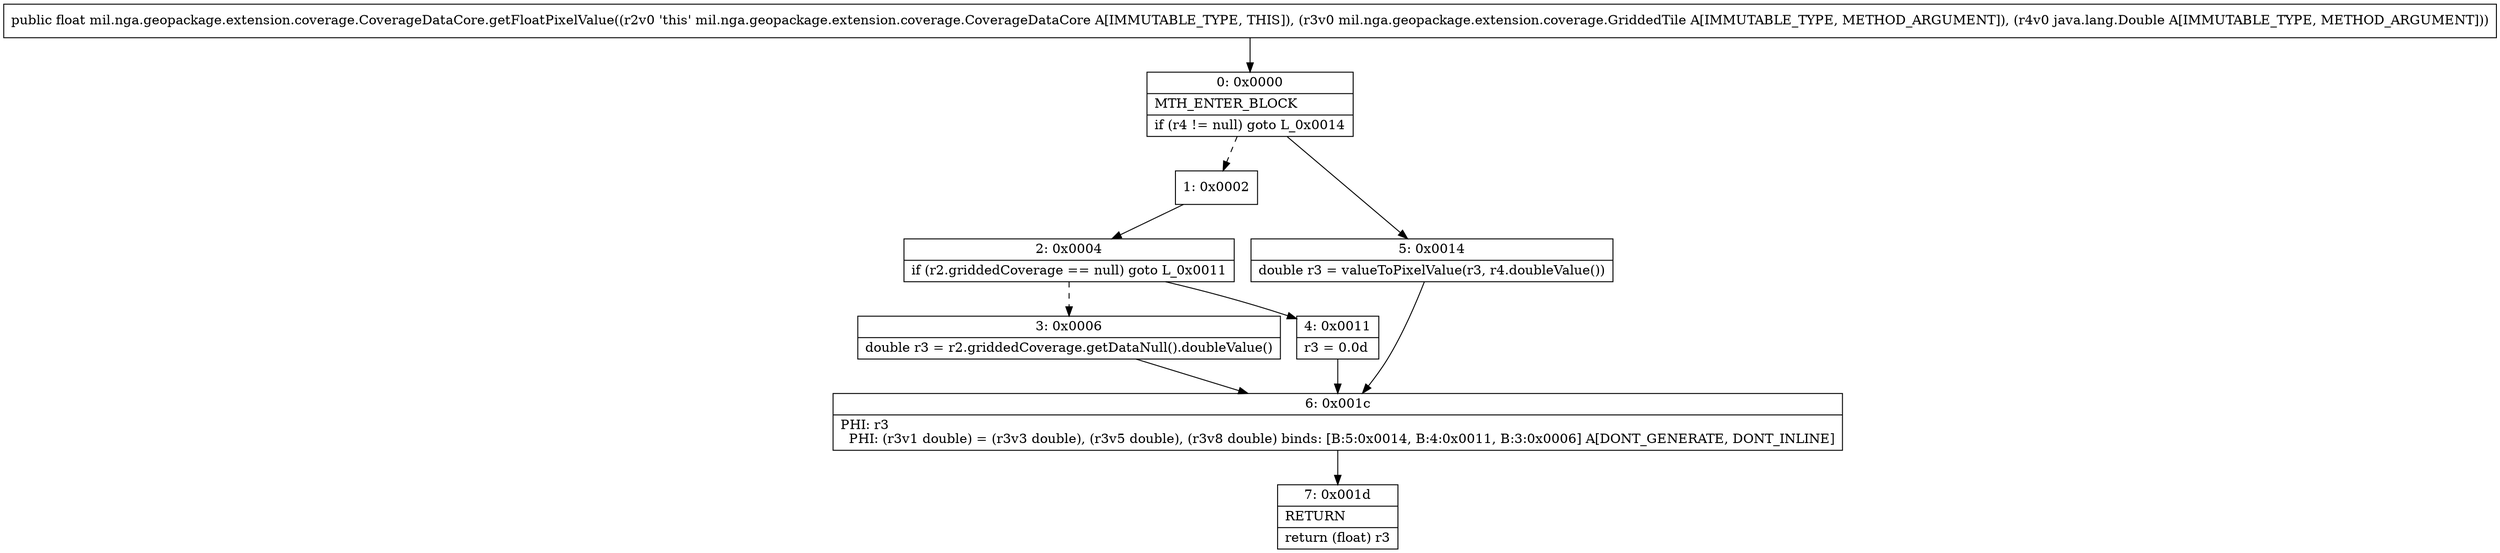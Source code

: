 digraph "CFG formil.nga.geopackage.extension.coverage.CoverageDataCore.getFloatPixelValue(Lmil\/nga\/geopackage\/extension\/coverage\/GriddedTile;Ljava\/lang\/Double;)F" {
Node_0 [shape=record,label="{0\:\ 0x0000|MTH_ENTER_BLOCK\l|if (r4 != null) goto L_0x0014\l}"];
Node_1 [shape=record,label="{1\:\ 0x0002}"];
Node_2 [shape=record,label="{2\:\ 0x0004|if (r2.griddedCoverage == null) goto L_0x0011\l}"];
Node_3 [shape=record,label="{3\:\ 0x0006|double r3 = r2.griddedCoverage.getDataNull().doubleValue()\l}"];
Node_4 [shape=record,label="{4\:\ 0x0011|r3 = 0.0d\l}"];
Node_5 [shape=record,label="{5\:\ 0x0014|double r3 = valueToPixelValue(r3, r4.doubleValue())\l}"];
Node_6 [shape=record,label="{6\:\ 0x001c|PHI: r3 \l  PHI: (r3v1 double) = (r3v3 double), (r3v5 double), (r3v8 double) binds: [B:5:0x0014, B:4:0x0011, B:3:0x0006] A[DONT_GENERATE, DONT_INLINE]\l}"];
Node_7 [shape=record,label="{7\:\ 0x001d|RETURN\l|return (float) r3\l}"];
MethodNode[shape=record,label="{public float mil.nga.geopackage.extension.coverage.CoverageDataCore.getFloatPixelValue((r2v0 'this' mil.nga.geopackage.extension.coverage.CoverageDataCore A[IMMUTABLE_TYPE, THIS]), (r3v0 mil.nga.geopackage.extension.coverage.GriddedTile A[IMMUTABLE_TYPE, METHOD_ARGUMENT]), (r4v0 java.lang.Double A[IMMUTABLE_TYPE, METHOD_ARGUMENT])) }"];
MethodNode -> Node_0;
Node_0 -> Node_1[style=dashed];
Node_0 -> Node_5;
Node_1 -> Node_2;
Node_2 -> Node_3[style=dashed];
Node_2 -> Node_4;
Node_3 -> Node_6;
Node_4 -> Node_6;
Node_5 -> Node_6;
Node_6 -> Node_7;
}


